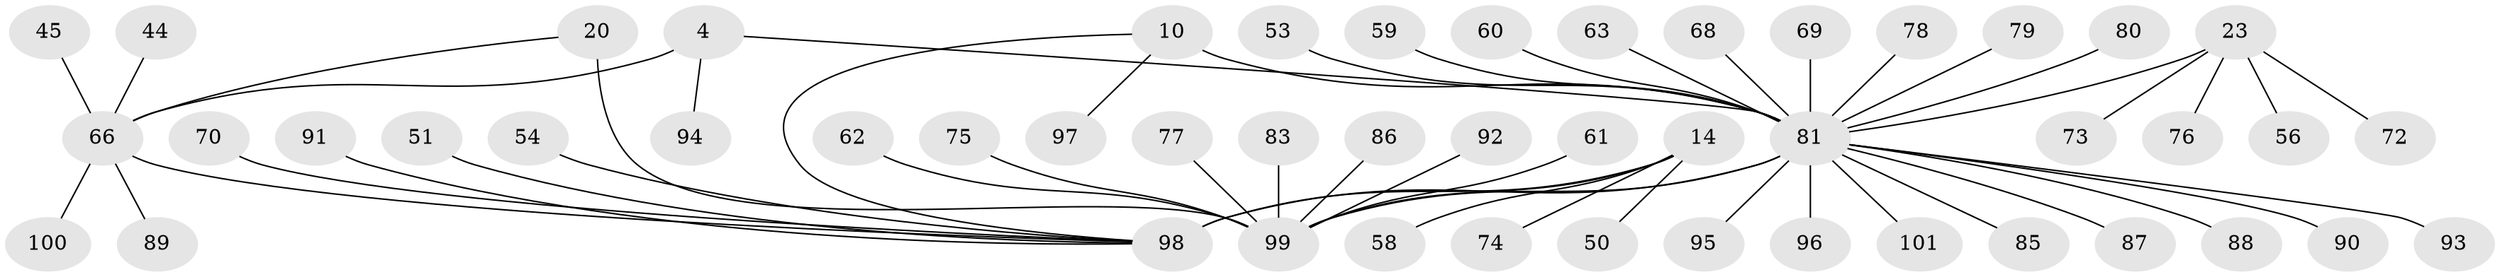 // original degree distribution, {7: 0.039603960396039604, 8: 0.019801980198019802, 6: 0.06930693069306931, 5: 0.04950495049504951, 10: 0.009900990099009901, 13: 0.019801980198019802, 4: 0.019801980198019802, 11: 0.019801980198019802, 14: 0.009900990099009901, 1: 0.6435643564356436, 2: 0.07920792079207921, 3: 0.019801980198019802}
// Generated by graph-tools (version 1.1) at 2025/55/03/09/25 04:55:53]
// undirected, 50 vertices, 53 edges
graph export_dot {
graph [start="1"]
  node [color=gray90,style=filled];
  4 [super="+3"];
  10 [super="+7"];
  14 [super="+13"];
  20 [super="+16"];
  23 [super="+22"];
  44;
  45;
  50;
  51;
  53;
  54;
  56;
  58;
  59;
  60;
  61;
  62;
  63;
  66 [super="+5+37+39+41"];
  68;
  69;
  70;
  72;
  73;
  74 [super="+34"];
  75;
  76;
  77;
  78;
  79;
  80;
  81 [super="+71+65+28+40+47+48"];
  83;
  85;
  86;
  87;
  88;
  89;
  90;
  91;
  92;
  93;
  94 [super="+82"];
  95;
  96;
  97;
  98 [super="+64+84+15+29+42+67+12"];
  99 [super="+33+35+49+19"];
  100;
  101;
  4 -- 94;
  4 -- 81 [weight=2];
  4 -- 66 [weight=6];
  10 -- 97;
  10 -- 98;
  10 -- 81 [weight=6];
  14 -- 50;
  14 -- 58;
  14 -- 74;
  14 -- 98 [weight=6];
  14 -- 99;
  20 -- 99 [weight=6];
  20 -- 66;
  23 -- 56;
  23 -- 73;
  23 -- 72;
  23 -- 76;
  23 -- 81 [weight=6];
  44 -- 66;
  45 -- 66;
  51 -- 98;
  53 -- 81;
  54 -- 98;
  59 -- 81;
  60 -- 81;
  61 -- 99;
  62 -- 99;
  63 -- 81;
  66 -- 98;
  66 -- 100;
  66 -- 89;
  68 -- 81;
  69 -- 81;
  70 -- 98;
  75 -- 99;
  77 -- 99;
  78 -- 81;
  79 -- 81;
  80 -- 81;
  81 -- 99 [weight=4];
  81 -- 98 [weight=2];
  81 -- 85;
  81 -- 87;
  81 -- 88;
  81 -- 90;
  81 -- 93;
  81 -- 95;
  81 -- 96;
  81 -- 101;
  83 -- 99;
  86 -- 99;
  91 -- 98;
  92 -- 99;
}
